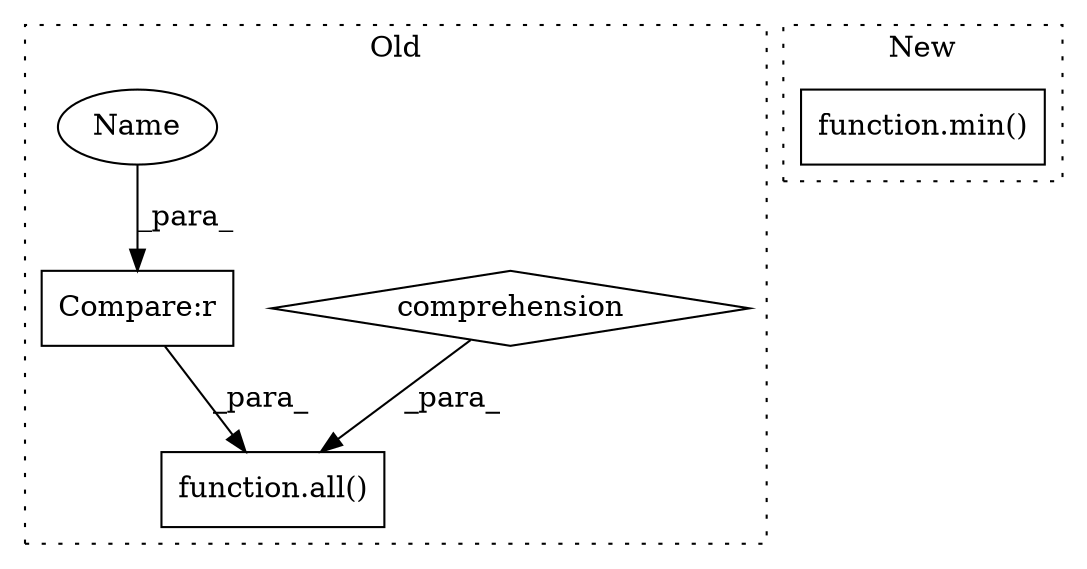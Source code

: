 digraph G {
subgraph cluster0 {
1 [label="function.all()" a="75" s="8816,8834" l="17,78" shape="box"];
3 [label="comprehension" a="45" s="8847" l="3" shape="diamond"];
4 [label="Compare:r" a="40" s="8833" l="13" shape="box"];
5 [label="Name" a="87" s="8833" l="1" shape="ellipse"];
label = "Old";
style="dotted";
}
subgraph cluster1 {
2 [label="function.min()" a="75" s="9127,9179" l="17,77" shape="box"];
label = "New";
style="dotted";
}
3 -> 1 [label="_para_"];
4 -> 1 [label="_para_"];
5 -> 4 [label="_para_"];
}